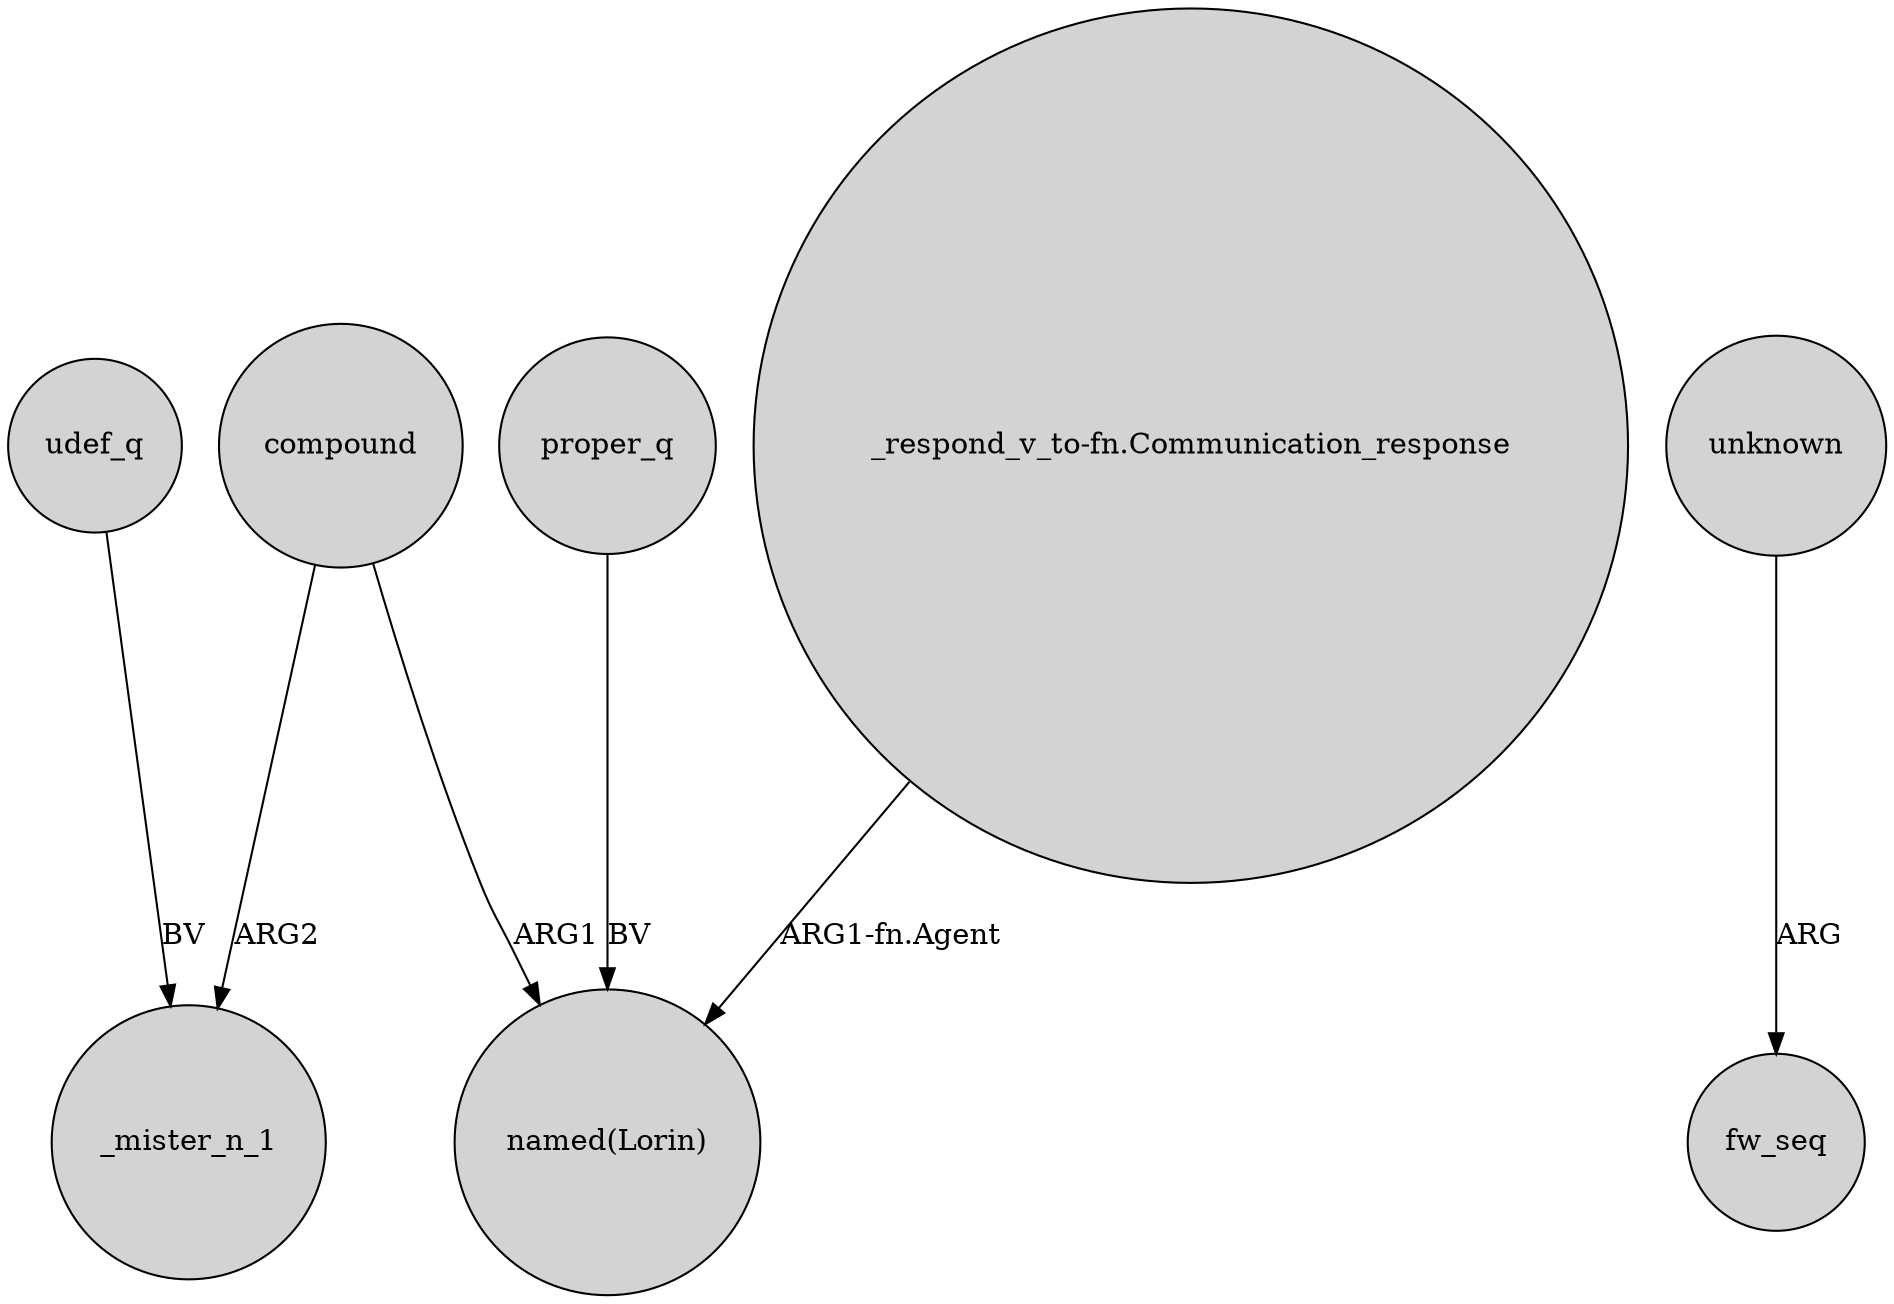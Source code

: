digraph {
	node [shape=circle style=filled]
	udef_q -> _mister_n_1 [label=BV]
	proper_q -> "named(Lorin)" [label=BV]
	compound -> "named(Lorin)" [label=ARG1]
	"_respond_v_to-fn.Communication_response" -> "named(Lorin)" [label="ARG1-fn.Agent"]
	compound -> _mister_n_1 [label=ARG2]
	unknown -> fw_seq [label=ARG]
}
